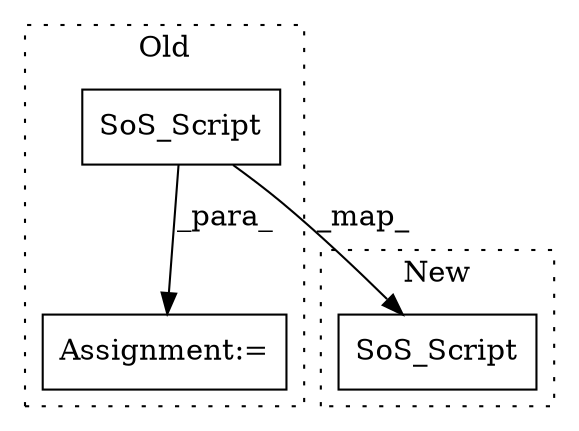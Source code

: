 digraph G {
subgraph cluster0 {
1 [label="SoS_Script" a="32" s="19071,19104" l="11,1" shape="box"];
3 [label="Assignment:=" a="7" s="19070" l="1" shape="box"];
label = "Old";
style="dotted";
}
subgraph cluster1 {
2 [label="SoS_Script" a="32" s="19048,19081" l="11,1" shape="box"];
label = "New";
style="dotted";
}
1 -> 3 [label="_para_"];
1 -> 2 [label="_map_"];
}
